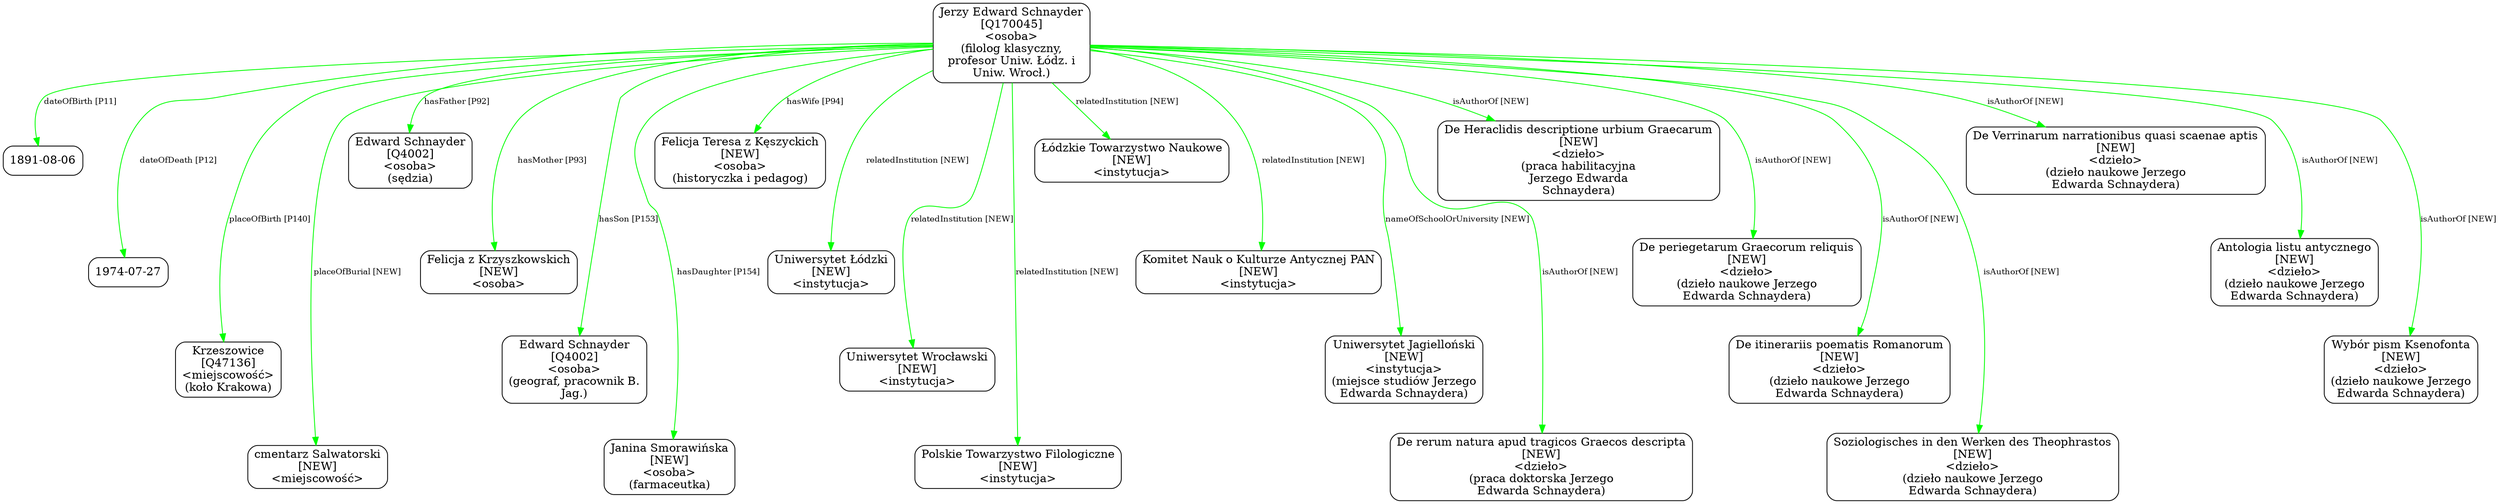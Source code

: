 digraph {
	node [shape=box,
		style=rounded
	];
	edge [fontsize=10];
	"Jerzy Edward Schnayder
[Q170045]
<osoba>
(filolog klasyczny,
profesor Uniw. Łódz. i
Uniw. Wrocł.)"	[color=black,
		label="Jerzy Edward Schnayder
[Q170045]
<osoba>
(filolog klasyczny,
profesor Uniw. Łódz. i
Uniw. Wrocł.)"];
	"Jerzy Edward Schnayder
[Q170045]
<osoba>
(filolog klasyczny,
profesor Uniw. Łódz. i
Uniw. Wrocł.)" -> "1891-08-06"	[color=green,
		label="dateOfBirth [P11]",
		minlen=1];
	"Jerzy Edward Schnayder
[Q170045]
<osoba>
(filolog klasyczny,
profesor Uniw. Łódz. i
Uniw. Wrocł.)" -> "1974-07-27"	[color=green,
		label="dateOfDeath [P12]",
		minlen=2];
	"Jerzy Edward Schnayder
[Q170045]
<osoba>
(filolog klasyczny,
profesor Uniw. Łódz. i
Uniw. Wrocł.)" -> "Krzeszowice
[Q47136]
<miejscowość>
(koło Krakowa)"	[color=green,
		label="placeOfBirth [P140]",
		minlen=3];
	"Jerzy Edward Schnayder
[Q170045]
<osoba>
(filolog klasyczny,
profesor Uniw. Łódz. i
Uniw. Wrocł.)" -> "cmentarz Salwatorski
[NEW]
<miejscowość>"	[color=green,
		label="placeOfBurial [NEW]",
		minlen=4];
	"Jerzy Edward Schnayder
[Q170045]
<osoba>
(filolog klasyczny,
profesor Uniw. Łódz. i
Uniw. Wrocł.)" -> "Edward Schnayder
[Q4002]
<osoba>
(sędzia)"	[color=green,
		label="hasFather [P92]",
		minlen=1];
	"Jerzy Edward Schnayder
[Q170045]
<osoba>
(filolog klasyczny,
profesor Uniw. Łódz. i
Uniw. Wrocł.)" -> "Felicja z Krzyszkowskich
[NEW]
<osoba>"	[color=green,
		label="hasMother [P93]",
		minlen=2];
	"Jerzy Edward Schnayder
[Q170045]
<osoba>
(filolog klasyczny,
profesor Uniw. Łódz. i
Uniw. Wrocł.)" -> "Edward Schnayder
[Q4002]
<osoba>
(geograf, pracownik B.
Jag.)"	[color=green,
		label="hasSon [P153]",
		minlen=3];
	"Jerzy Edward Schnayder
[Q170045]
<osoba>
(filolog klasyczny,
profesor Uniw. Łódz. i
Uniw. Wrocł.)" -> "Janina Smorawińska
[NEW]
<osoba>
(farmaceutka)"	[color=green,
		label="hasDaughter [P154]",
		minlen=4];
	"Jerzy Edward Schnayder
[Q170045]
<osoba>
(filolog klasyczny,
profesor Uniw. Łódz. i
Uniw. Wrocł.)" -> "Felicja Teresa z Kęszyckich
[NEW]
<osoba>
(historyczka i pedagog)"	[color=green,
		label="hasWife [P94]",
		minlen=1];
	"Jerzy Edward Schnayder
[Q170045]
<osoba>
(filolog klasyczny,
profesor Uniw. Łódz. i
Uniw. Wrocł.)" -> "Uniwersytet Łódzki
[NEW]
<instytucja>"	[color=green,
		label="relatedInstitution [NEW]",
		minlen=2];
	"Jerzy Edward Schnayder
[Q170045]
<osoba>
(filolog klasyczny,
profesor Uniw. Łódz. i
Uniw. Wrocł.)" -> "Uniwersytet Wrocławski
[NEW]
<instytucja>"	[color=green,
		label="relatedInstitution [NEW]",
		minlen=3];
	"Jerzy Edward Schnayder
[Q170045]
<osoba>
(filolog klasyczny,
profesor Uniw. Łódz. i
Uniw. Wrocł.)" -> "Polskie Towarzystwo Filologiczne
[NEW]
<instytucja>"	[color=green,
		label="relatedInstitution [NEW]",
		minlen=4];
	"Jerzy Edward Schnayder
[Q170045]
<osoba>
(filolog klasyczny,
profesor Uniw. Łódz. i
Uniw. Wrocł.)" -> "Łódzkie Towarzystwo Naukowe
[NEW]
<instytucja>"	[color=green,
		label="relatedInstitution [NEW]",
		minlen=1];
	"Jerzy Edward Schnayder
[Q170045]
<osoba>
(filolog klasyczny,
profesor Uniw. Łódz. i
Uniw. Wrocł.)" -> "Komitet Nauk o Kulturze Antycznej PAN
[NEW]
<instytucja>"	[color=green,
		label="relatedInstitution [NEW]",
		minlen=2];
	"Jerzy Edward Schnayder
[Q170045]
<osoba>
(filolog klasyczny,
profesor Uniw. Łódz. i
Uniw. Wrocł.)" -> "Uniwersytet Jagielloński
[NEW]
<instytucja>
(miejsce studiów Jerzego
Edwarda Schnaydera)"	[color=green,
		label="nameOfSchoolOrUniversity [NEW]",
		minlen=3];
	"Jerzy Edward Schnayder
[Q170045]
<osoba>
(filolog klasyczny,
profesor Uniw. Łódz. i
Uniw. Wrocł.)" -> "De rerum natura apud tragicos Graecos descripta
[NEW]
<dzieło>
(praca doktorska Jerzego
Edwarda Schnaydera)"	[color=green,
		label="isAuthorOf [NEW]",
		minlen=4];
	"Jerzy Edward Schnayder
[Q170045]
<osoba>
(filolog klasyczny,
profesor Uniw. Łódz. i
Uniw. Wrocł.)" -> "De Heraclidis descriptione urbium Graecarum
[NEW]
<dzieło>
(praca habilitacyjna
Jerzego Edwarda
Schnaydera)"	[color=green,
		label="isAuthorOf [NEW]",
		minlen=1];
	"Jerzy Edward Schnayder
[Q170045]
<osoba>
(filolog klasyczny,
profesor Uniw. Łódz. i
Uniw. Wrocł.)" -> "De periegetarum Graecorum reliquis
[NEW]
<dzieło>
(dzieło naukowe Jerzego
Edwarda Schnaydera)"	[color=green,
		label="isAuthorOf [NEW]",
		minlen=2];
	"Jerzy Edward Schnayder
[Q170045]
<osoba>
(filolog klasyczny,
profesor Uniw. Łódz. i
Uniw. Wrocł.)" -> "De itinerariis poematis Romanorum
[NEW]
<dzieło>
(dzieło naukowe Jerzego
Edwarda Schnaydera)"	[color=green,
		label="isAuthorOf [NEW]",
		minlen=3];
	"Jerzy Edward Schnayder
[Q170045]
<osoba>
(filolog klasyczny,
profesor Uniw. Łódz. i
Uniw. Wrocł.)" -> "Soziologisches in den Werken des Theophrastos
[NEW]
<dzieło>
(dzieło naukowe Jerzego
Edwarda Schnaydera)"	[color=green,
		label="isAuthorOf [NEW]",
		minlen=4];
	"Jerzy Edward Schnayder
[Q170045]
<osoba>
(filolog klasyczny,
profesor Uniw. Łódz. i
Uniw. Wrocł.)" -> "De Verrinarum narrationibus quasi scaenae aptis
[NEW]
<dzieło>
(dzieło naukowe Jerzego
Edwarda Schnaydera)"	[color=green,
		label="isAuthorOf [NEW]",
		minlen=1];
	"Jerzy Edward Schnayder
[Q170045]
<osoba>
(filolog klasyczny,
profesor Uniw. Łódz. i
Uniw. Wrocł.)" -> "Antologia listu antycznego
[NEW]
<dzieło>
(dzieło naukowe Jerzego
Edwarda Schnaydera)"	[color=green,
		label="isAuthorOf [NEW]",
		minlen=2];
	"Jerzy Edward Schnayder
[Q170045]
<osoba>
(filolog klasyczny,
profesor Uniw. Łódz. i
Uniw. Wrocł.)" -> "Wybór pism Ksenofonta
[NEW]
<dzieło>
(dzieło naukowe Jerzego
Edwarda Schnaydera)"	[color=green,
		label="isAuthorOf [NEW]",
		minlen=3];
}
